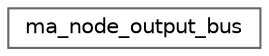 digraph "Graphical Class Hierarchy"
{
 // LATEX_PDF_SIZE
  bgcolor="transparent";
  edge [fontname=Helvetica,fontsize=10,labelfontname=Helvetica,labelfontsize=10];
  node [fontname=Helvetica,fontsize=10,shape=box,height=0.2,width=0.4];
  rankdir="LR";
  Node0 [id="Node000000",label="ma_node_output_bus",height=0.2,width=0.4,color="grey40", fillcolor="white", style="filled",URL="$structma__node__output__bus.html",tooltip=" "];
}
